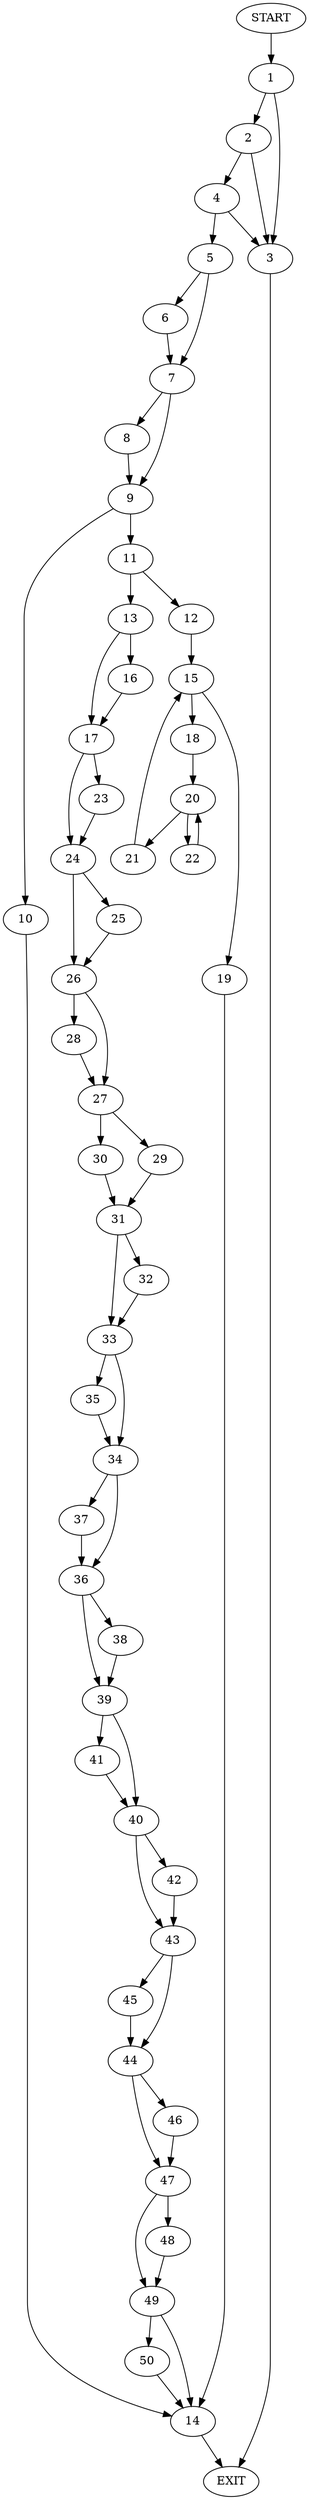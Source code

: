 digraph {
0 [label="START"]
51 [label="EXIT"]
0 -> 1
1 -> 2
1 -> 3
2 -> 4
2 -> 3
3 -> 51
4 -> 5
4 -> 3
5 -> 6
5 -> 7
6 -> 7
7 -> 8
7 -> 9
8 -> 9
9 -> 10
9 -> 11
11 -> 12
11 -> 13
10 -> 14
14 -> 51
12 -> 15
13 -> 16
13 -> 17
15 -> 18
15 -> 19
19 -> 14
18 -> 20
20 -> 21
20 -> 22
21 -> 15
22 -> 20
16 -> 17
17 -> 23
17 -> 24
23 -> 24
24 -> 25
24 -> 26
26 -> 27
26 -> 28
25 -> 26
27 -> 29
27 -> 30
28 -> 27
29 -> 31
30 -> 31
31 -> 32
31 -> 33
33 -> 34
33 -> 35
32 -> 33
35 -> 34
34 -> 36
34 -> 37
37 -> 36
36 -> 38
36 -> 39
38 -> 39
39 -> 40
39 -> 41
41 -> 40
40 -> 42
40 -> 43
42 -> 43
43 -> 44
43 -> 45
44 -> 46
44 -> 47
45 -> 44
46 -> 47
47 -> 48
47 -> 49
48 -> 49
49 -> 50
49 -> 14
50 -> 14
}
